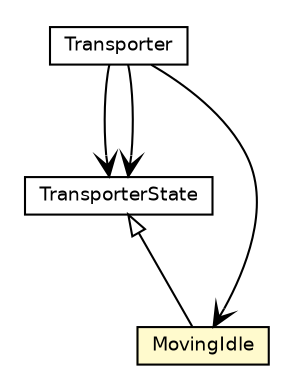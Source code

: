 #!/usr/local/bin/dot
#
# Class diagram 
# Generated by UMLGraph version 5.4 (http://www.umlgraph.org/)
#

digraph G {
	edge [fontname="Helvetica",fontsize=10,labelfontname="Helvetica",labelfontsize=10];
	node [fontname="Helvetica",fontsize=10,shape=plaintext];
	nodesep=0.25;
	ranksep=0.5;
	// jsl.modeling.elements.spatial.transporter.Transporter
	c223522 [label=<<table title="jsl.modeling.elements.spatial.transporter.Transporter" border="0" cellborder="1" cellspacing="0" cellpadding="2" port="p" href="./Transporter.html">
		<tr><td><table border="0" cellspacing="0" cellpadding="1">
<tr><td align="center" balign="center"> Transporter </td></tr>
		</table></td></tr>
		</table>>, URL="./Transporter.html", fontname="Helvetica", fontcolor="black", fontsize=9.0];
	// jsl.modeling.elements.spatial.transporter.Transporter.TransporterState
	c223523 [label=<<table title="jsl.modeling.elements.spatial.transporter.Transporter.TransporterState" border="0" cellborder="1" cellspacing="0" cellpadding="2" port="p" href="./Transporter.TransporterState.html">
		<tr><td><table border="0" cellspacing="0" cellpadding="1">
<tr><td align="center" balign="center"> TransporterState </td></tr>
		</table></td></tr>
		</table>>, URL="./Transporter.TransporterState.html", fontname="Helvetica", fontcolor="black", fontsize=9.0];
	// jsl.modeling.elements.spatial.transporter.Transporter.MovingIdle
	c223527 [label=<<table title="jsl.modeling.elements.spatial.transporter.Transporter.MovingIdle" border="0" cellborder="1" cellspacing="0" cellpadding="2" port="p" bgcolor="lemonChiffon" href="./Transporter.MovingIdle.html">
		<tr><td><table border="0" cellspacing="0" cellpadding="1">
<tr><td align="center" balign="center"> MovingIdle </td></tr>
		</table></td></tr>
		</table>>, URL="./Transporter.MovingIdle.html", fontname="Helvetica", fontcolor="black", fontsize=9.0];
	//jsl.modeling.elements.spatial.transporter.Transporter.MovingIdle extends jsl.modeling.elements.spatial.transporter.Transporter.TransporterState
	c223523:p -> c223527:p [dir=back,arrowtail=empty];
	// jsl.modeling.elements.spatial.transporter.Transporter NAVASSOC jsl.modeling.elements.spatial.transporter.Transporter.TransporterState
	c223522:p -> c223523:p [taillabel="", label="", headlabel="", fontname="Helvetica", fontcolor="black", fontsize=10.0, color="black", arrowhead=open];
	// jsl.modeling.elements.spatial.transporter.Transporter NAVASSOC jsl.modeling.elements.spatial.transporter.Transporter.TransporterState
	c223522:p -> c223523:p [taillabel="", label="", headlabel="", fontname="Helvetica", fontcolor="black", fontsize=10.0, color="black", arrowhead=open];
	// jsl.modeling.elements.spatial.transporter.Transporter NAVASSOC jsl.modeling.elements.spatial.transporter.Transporter.MovingIdle
	c223522:p -> c223527:p [taillabel="", label="", headlabel="", fontname="Helvetica", fontcolor="black", fontsize=10.0, color="black", arrowhead=open];
}

